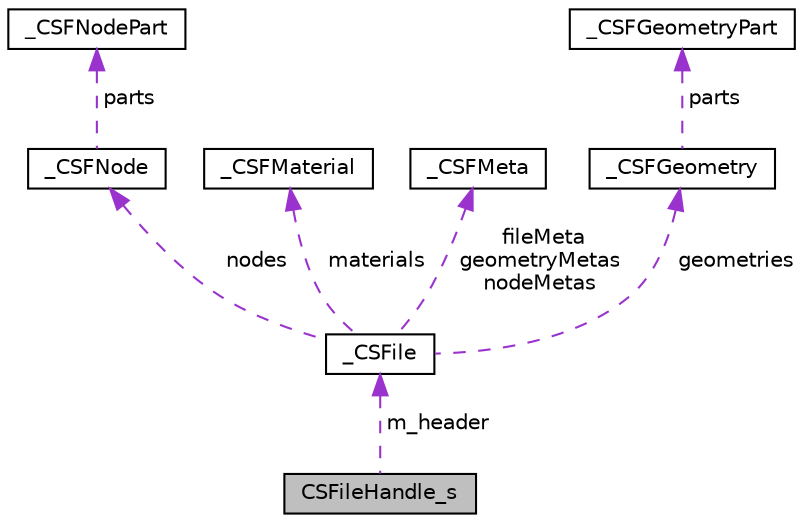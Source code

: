 digraph "CSFileHandle_s"
{
 // LATEX_PDF_SIZE
  edge [fontname="Helvetica",fontsize="10",labelfontname="Helvetica",labelfontsize="10"];
  node [fontname="Helvetica",fontsize="10",shape=record];
  Node1 [label="CSFileHandle_s",height=0.2,width=0.4,color="black", fillcolor="grey75", style="filled", fontcolor="black",tooltip=" "];
  Node2 -> Node1 [dir="back",color="darkorchid3",fontsize="10",style="dashed",label=" m_header" ,fontname="Helvetica"];
  Node2 [label="_CSFile",height=0.2,width=0.4,color="black", fillcolor="white", style="filled",URL="$struct___c_s_file.html",tooltip=" "];
  Node3 -> Node2 [dir="back",color="darkorchid3",fontsize="10",style="dashed",label=" nodes" ,fontname="Helvetica"];
  Node3 [label="_CSFNode",height=0.2,width=0.4,color="black", fillcolor="white", style="filled",URL="$struct___c_s_f_node.html",tooltip=" "];
  Node4 -> Node3 [dir="back",color="darkorchid3",fontsize="10",style="dashed",label=" parts" ,fontname="Helvetica"];
  Node4 [label="_CSFNodePart",height=0.2,width=0.4,color="black", fillcolor="white", style="filled",URL="$struct___c_s_f_node_part.html",tooltip=" "];
  Node5 -> Node2 [dir="back",color="darkorchid3",fontsize="10",style="dashed",label=" materials" ,fontname="Helvetica"];
  Node5 [label="_CSFMaterial",height=0.2,width=0.4,color="black", fillcolor="white", style="filled",URL="$struct___c_s_f_material.html",tooltip=" "];
  Node6 -> Node2 [dir="back",color="darkorchid3",fontsize="10",style="dashed",label=" fileMeta\ngeometryMetas\nnodeMetas" ,fontname="Helvetica"];
  Node6 [label="_CSFMeta",height=0.2,width=0.4,color="black", fillcolor="white", style="filled",URL="$struct___c_s_f_meta.html",tooltip=" "];
  Node7 -> Node2 [dir="back",color="darkorchid3",fontsize="10",style="dashed",label=" geometries" ,fontname="Helvetica"];
  Node7 [label="_CSFGeometry",height=0.2,width=0.4,color="black", fillcolor="white", style="filled",URL="$struct___c_s_f_geometry.html",tooltip=" "];
  Node8 -> Node7 [dir="back",color="darkorchid3",fontsize="10",style="dashed",label=" parts" ,fontname="Helvetica"];
  Node8 [label="_CSFGeometryPart",height=0.2,width=0.4,color="black", fillcolor="white", style="filled",URL="$struct___c_s_f_geometry_part.html",tooltip=" "];
}
